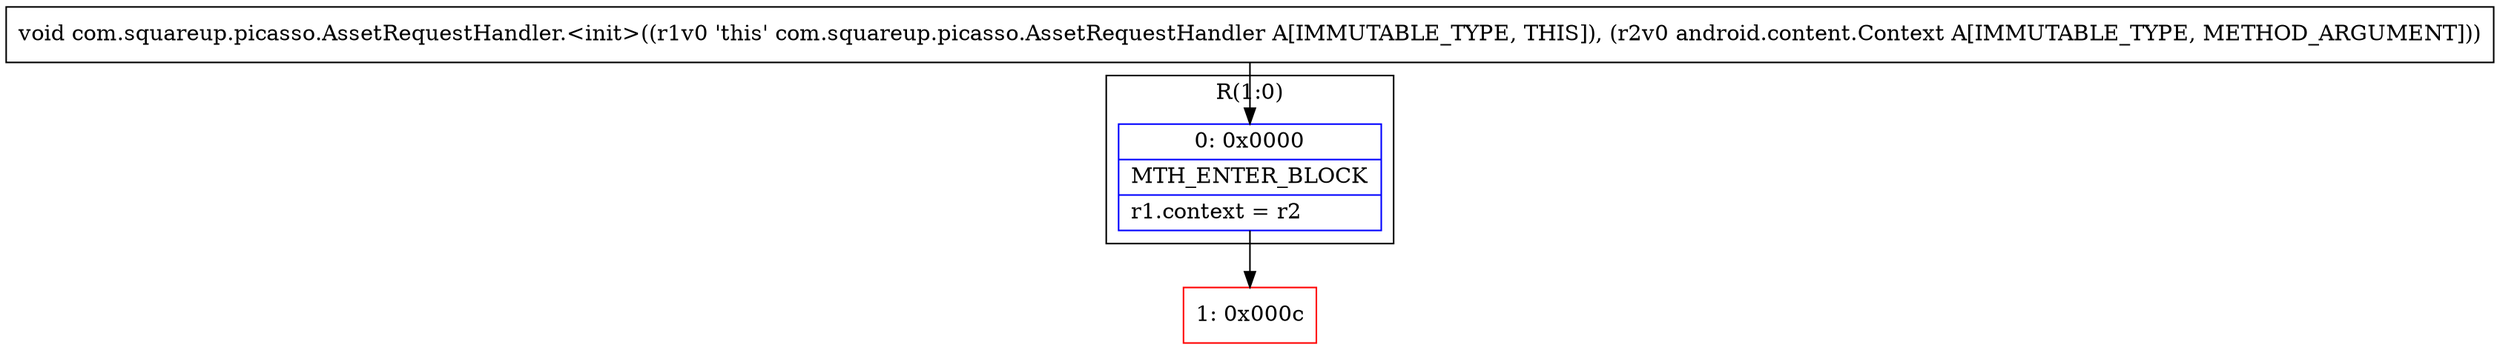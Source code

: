 digraph "CFG forcom.squareup.picasso.AssetRequestHandler.\<init\>(Landroid\/content\/Context;)V" {
subgraph cluster_Region_477373789 {
label = "R(1:0)";
node [shape=record,color=blue];
Node_0 [shape=record,label="{0\:\ 0x0000|MTH_ENTER_BLOCK\l|r1.context = r2\l}"];
}
Node_1 [shape=record,color=red,label="{1\:\ 0x000c}"];
MethodNode[shape=record,label="{void com.squareup.picasso.AssetRequestHandler.\<init\>((r1v0 'this' com.squareup.picasso.AssetRequestHandler A[IMMUTABLE_TYPE, THIS]), (r2v0 android.content.Context A[IMMUTABLE_TYPE, METHOD_ARGUMENT])) }"];
MethodNode -> Node_0;
Node_0 -> Node_1;
}

